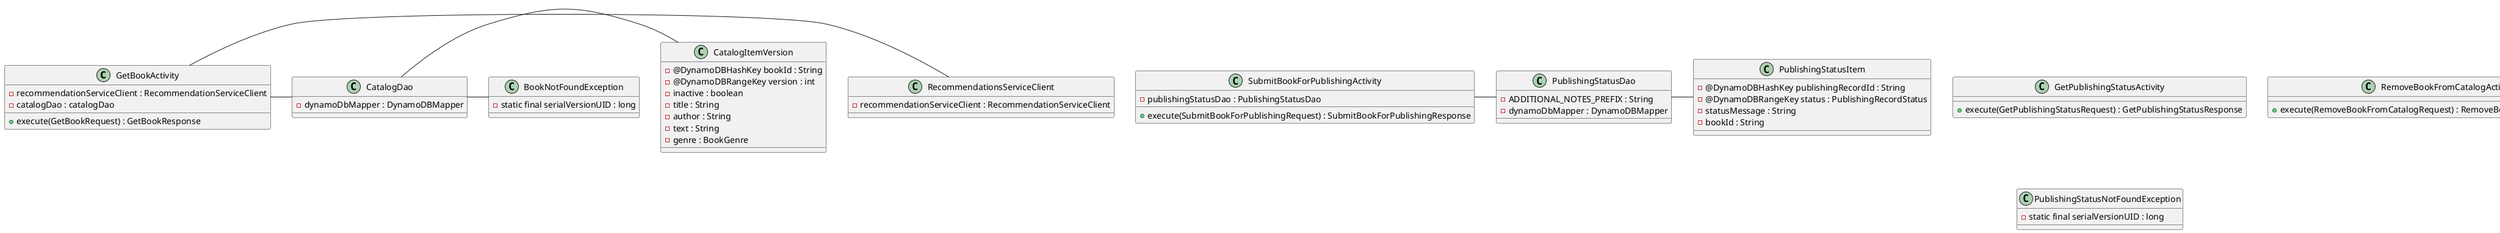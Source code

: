 PARTICIPANTS: use this file for creating the class diagram in mastery task 01
@startuml


class GetBookActivity {
- recommendationServiceClient : RecommendationServiceClient
- catalogDao : catalogDao
+ execute(GetBookRequest) : GetBookResponse
}

class GetPublishingStatusActivity {
+ execute(GetPublishingStatusRequest) : GetPublishingStatusResponse
}

class RemoveBookFromCatalogActivity {
+ execute(RemoveBookFromCatalogRequest) : RemoveBookFromCatalogResponse
}

class SubmitBookForPublishingActivity {
- publishingStatusDao : PublishingStatusDao
+ execute(SubmitBookForPublishingRequest) : SubmitBookForPublishingResponse
}

class RecommendationsServiceClient {
- recommendationServiceClient : RecommendationServiceClient
}

class CatalogDao {
-dynamoDbMapper : DynamoDBMapper
}

class PublishingStatusDao {
- ADDITIONAL_NOTES_PREFIX : String
- dynamoDbMapper : DynamoDBMapper
}

class CatalogItemVersion {
- @DynamoDBHashKey bookId : String
- @DynamoDBRangeKey version : int
- inactive : boolean
- title : String
- author : String
- text : String
- genre : BookGenre
}

class PublishingStatusItem {
- @DynamoDBHashKey publishingRecordId : String
- @DynamoDBRangeKey status : PublishingRecordStatus
- statusMessage : String
- bookId : String
}

class BookNotFoundException {
- static final serialVersionUID : long
}

class PublishingStatusNotFoundException {
- static final serialVersionUID : long
}


GetBookActivity - RecommendationsServiceClient
GetBookActivity - CatalogDao

SubmitBookForPublishingActivity - PublishingStatusDao

CatalogDao - CatalogItemVersion
CatalogDao - BookNotFoundException
PublishingStatusDao - PublishingStatusItem






@enduml


